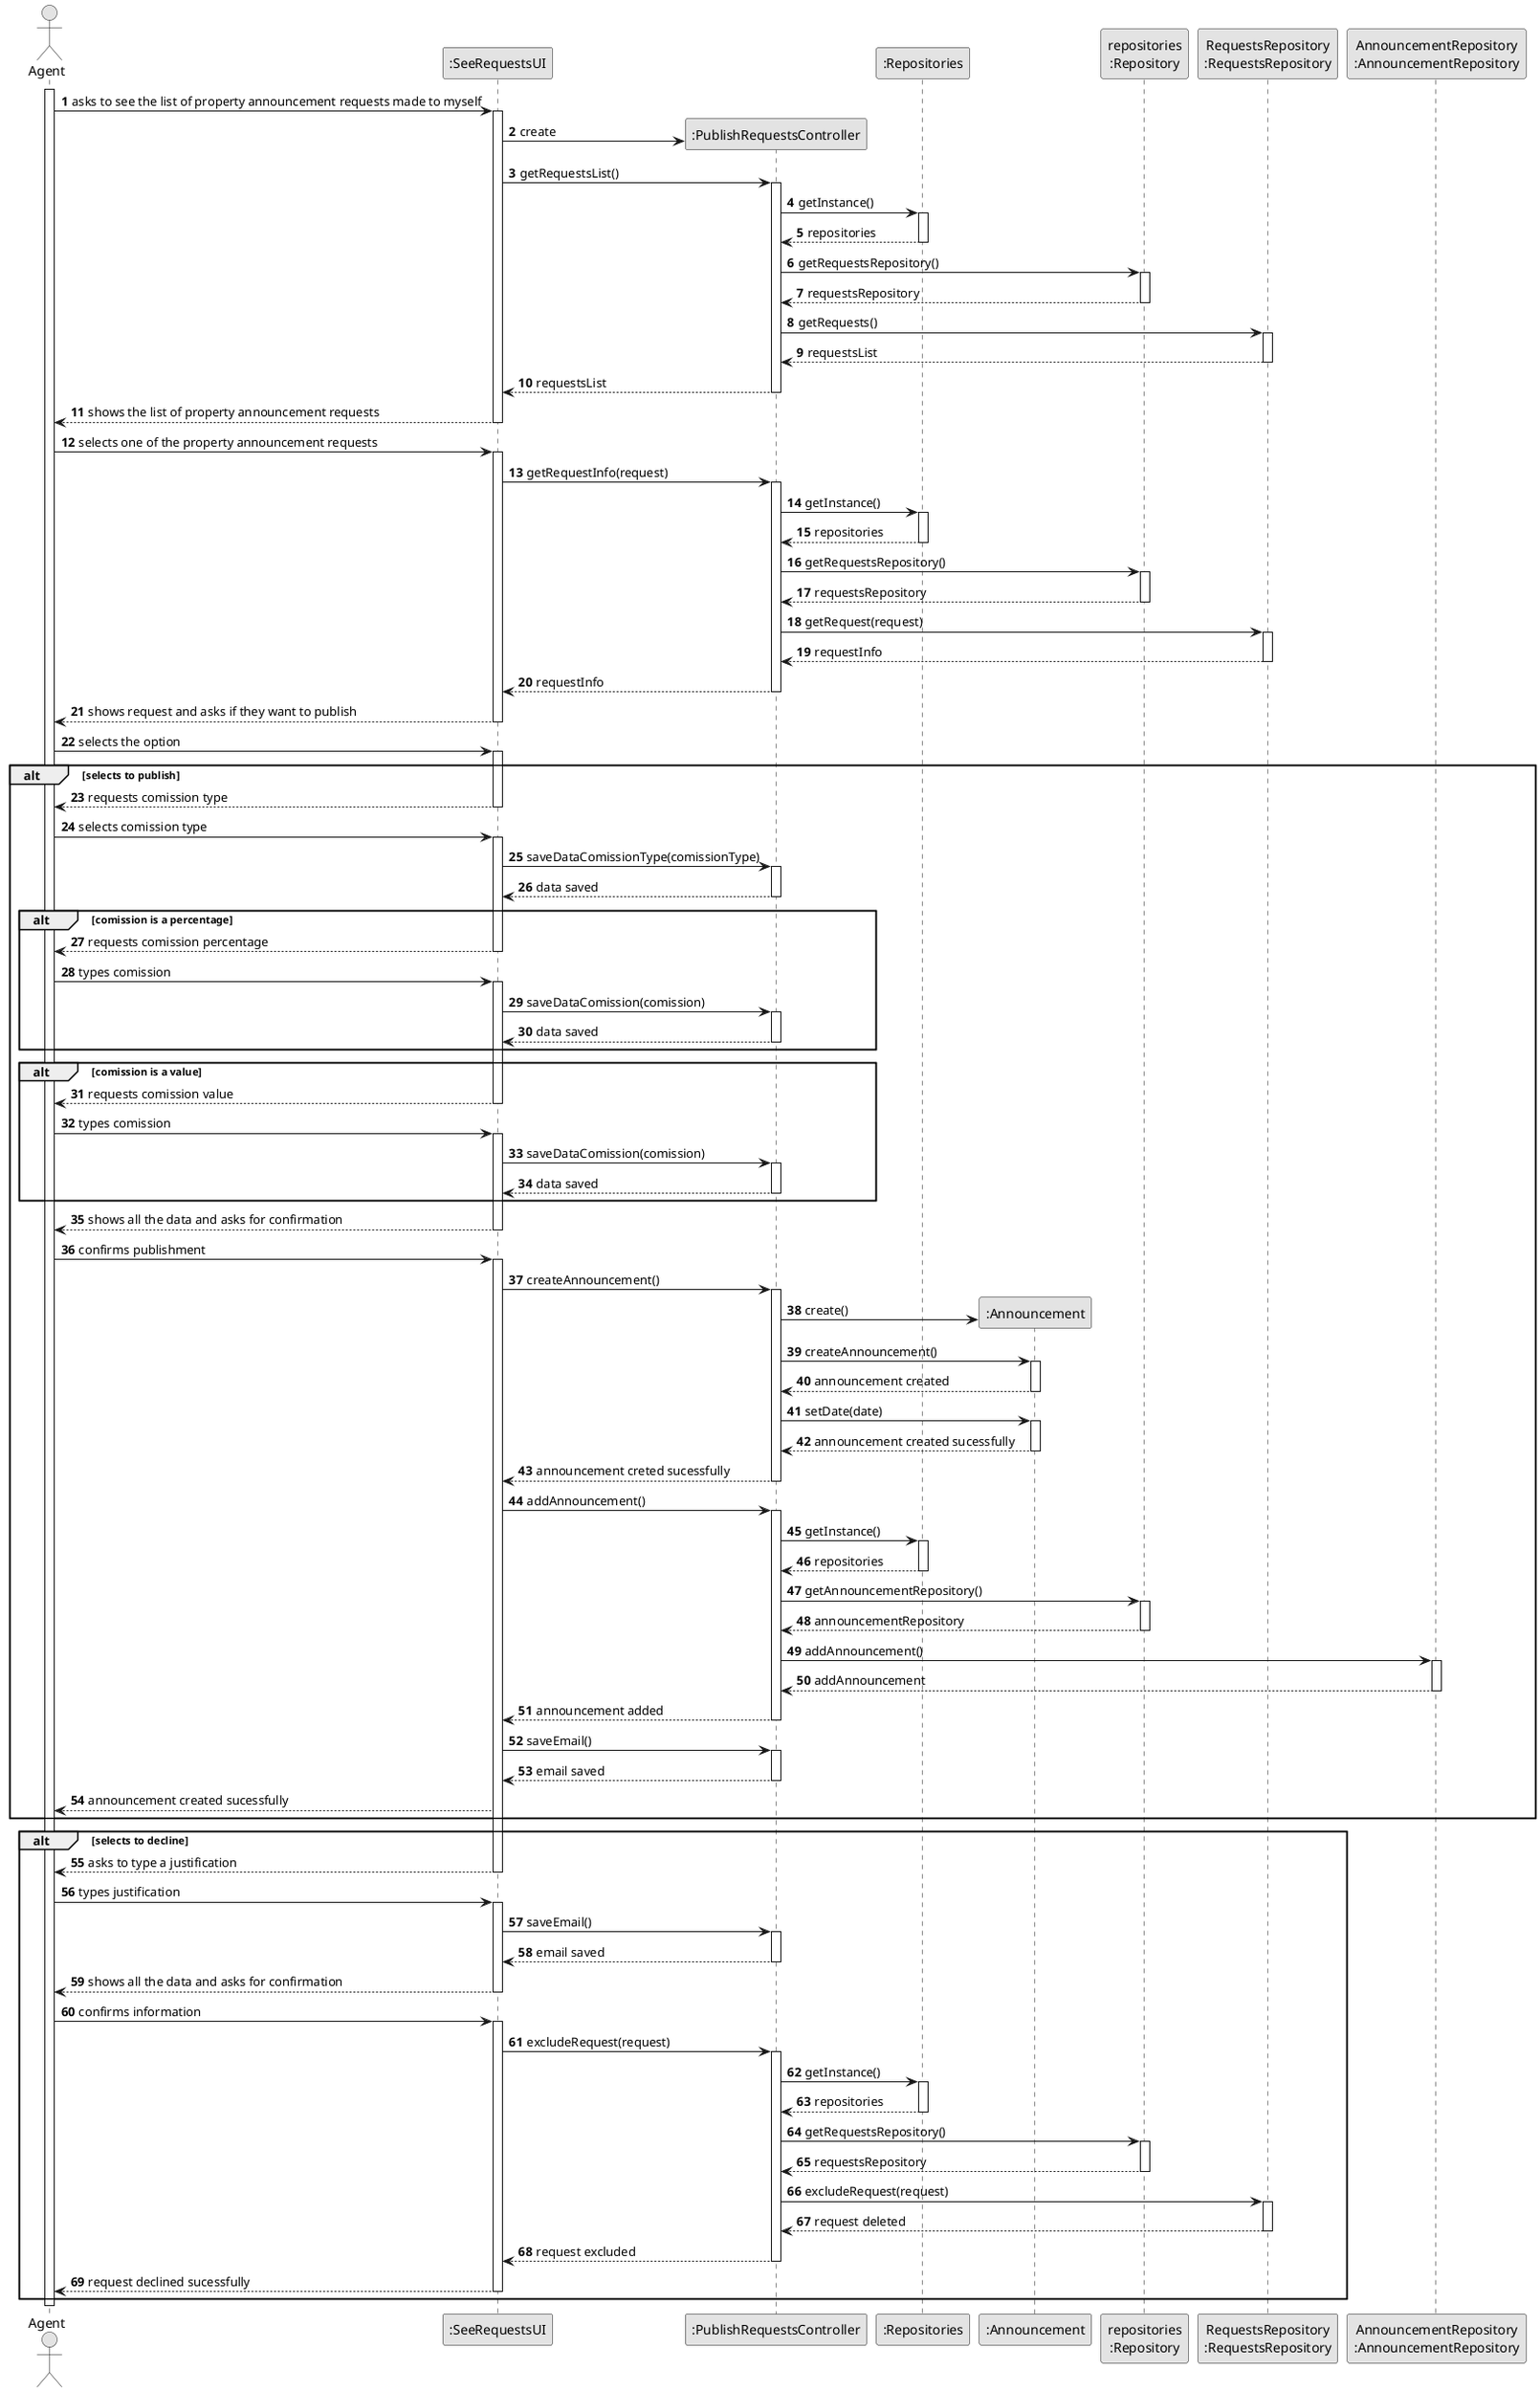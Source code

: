 
@startuml
skinparam monochrome true
skinparam packageStyle rectangle
skinparam shadowing false

autonumber

'hide footbox
actor "Agent" as AGENT
participant ":SeeRequestsUI" as UI
participant ":PublishRequestsController" as CTRL
participant ":Repositories" as REP
participant ":Announcement" as ANCMT
participant "repositories\n:Repository" as PLAT
participant "RequestsRepository\n:RequestsRepository" as RequestsREP
participant "AnnouncementRepository\n:AnnouncementRepository" as AnnouncementREP


activate AGENT

        AGENT -> UI : asks to see the list of property announcement requests made to myself

        activate UI

            create CTRL
            UI -> CTRL** : create

            UI -> CTRL : getRequestsList()
            activate CTRL

                CTRL -> REP : getInstance()
                activate REP

                    REP --> CTRL: repositories
                deactivate REP

                CTRL -> PLAT : getRequestsRepository()
                activate PLAT

                    PLAT --> CTRL: requestsRepository
                deactivate PLAT

                CTRL -> RequestsREP : getRequests()
                activate RequestsREP

                    RequestsREP --> CTRL : requestsList
                deactivate RequestsREP

                CTRL --> UI : requestsList
            deactivate CTRL

            UI --> AGENT : shows the list of property announcement requests
        deactivate UI

    AGENT -> UI : selects one of the property announcement requests
    activate UI
    UI -> CTRL : getRequestInfo(request)
    activate CTRL
    CTRL -> REP : getInstance()
    activate REP
    REP --> CTRL : repositories
    deactivate REP
    CTRL -> PLAT : getRequestsRepository()
    activate PLAT
    PLAT --> CTRL : requestsRepository
    deactivate PLAT
    CTRL -> RequestsREP : getRequest(request)
    activate RequestsREP
    RequestsREP --> CTRL : requestInfo
    deactivate RequestsREP
    CTRL --> UI : requestInfo
    deactivate CTRL

        UI --> AGENT : shows request and asks if they want to publish
    deactivate UI

    AGENT -> UI : selects the option
    activate UI

    alt selects to publish


    UI --> AGENT : requests comission type
    deactivate UI
    AGENT -> UI : selects comission type
    activate UI
    UI -> CTRL : saveDataComissionType(comissionType)
    activate CTRL
    CTRL --> UI : data saved
    deactivate CTRL
    alt comission is a percentage
    UI --> AGENT : requests comission percentage
    deactivate UI
    AGENT -> UI : types comission
    activate UI
    UI -> CTRL : saveDataComission(comission)
    activate CTRL
    CTRL --> UI : data saved
    deactivate CTRL


    end alt

    alt comission is a value
    UI --> AGENT : requests comission value
    deactivate UI
    AGENT -> UI : types comission
    activate UI
    UI -> CTRL : saveDataComission(comission)
    activate CTRL
    CTRL --> UI : data saved
    deactivate CTRL
    end alt
    UI --> AGENT : shows all the data and asks for confirmation
    deactivate UI
    AGENT -> UI : confirms publishment
    activate UI
    UI -> CTRL : createAnnouncement()
    activate CTRL
    CTRL -> ANCMT** : create()
    CTRL -> ANCMT : createAnnouncement()
    activate ANCMT
    ANCMT --> CTRL : announcement created
    deactivate ANCMT
    CTRL -> ANCMT : setDate(date)
    activate ANCMT
    ANCMT --> CTRL : announcement created sucessfully
    deactivate ANCMT

    CTRL --> UI : announcement creted sucessfully
    deactivate CTRL
    UI -> CTRL : addAnnouncement()
    activate CTRL
    CTRL -> REP : getInstance()
                    activate REP

                        REP --> CTRL: repositories
                    deactivate REP

                    CTRL -> PLAT : getAnnouncementRepository()
                    activate PLAT

                        PLAT --> CTRL: announcementRepository
                    deactivate PLAT

                    CTRL -> AnnouncementREP : addAnnouncement()
                    activate AnnouncementREP

                        AnnouncementREP --> CTRL : addAnnouncement
                    deactivate AnnouncementREP

                    CTRL --> UI : announcement added
                deactivate CTRL
                 UI -> CTRL : saveEmail()
                 activate CTRL
                 CTRL --> UI : email saved
                 deactivate CTRL
                 UI --> AGENT : announcement created sucessfully




    end alt

    alt selects to decline

    UI --> AGENT : asks to type a justification
    deactivate UI
    AGENT -> UI : types justification
    activate UI
    UI -> CTRL : saveEmail()
    activate CTRL
    CTRL --> UI : email saved
    deactivate CTRL
    UI --> AGENT : shows all the data and asks for confirmation
    deactivate UI
    AGENT -> UI : confirms information
    activate UI
    UI -> CTRL : excludeRequest(request)
            activate CTRL

                CTRL -> REP : getInstance()
                activate REP

                    REP --> CTRL: repositories
                deactivate REP

                CTRL -> PLAT : getRequestsRepository()
                activate PLAT

                    PLAT --> CTRL: requestsRepository
                deactivate PLAT

                CTRL -> RequestsREP : excludeRequest(request)
                activate RequestsREP

                    RequestsREP --> CTRL : request deleted
                deactivate RequestsREP

                CTRL --> UI : request excluded
            deactivate CTRL
            UI --> AGENT : request declined sucessfully
            deactivate UI
    end alt













deactivate AGENT

@enduml